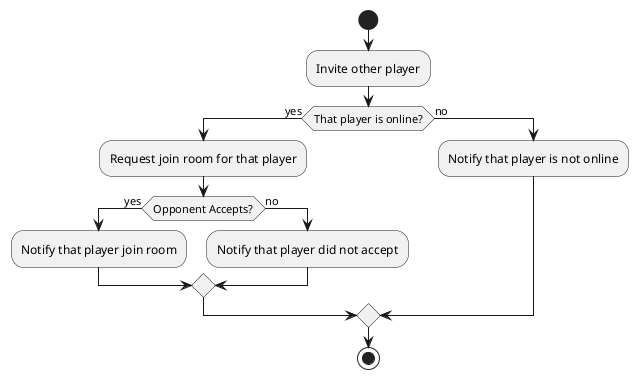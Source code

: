 @startuml
|Player|
start
:Invite other player;
if (That player is online?) then (yes)
  :Request join room for that player;
  if (Opponent Accepts?) then (yes)
    :Notify that player join room;
  else (no)
    :Notify that player did not accept;
  endif
else (no)
  :Notify that player is not online;
endif
stop
@enduml

